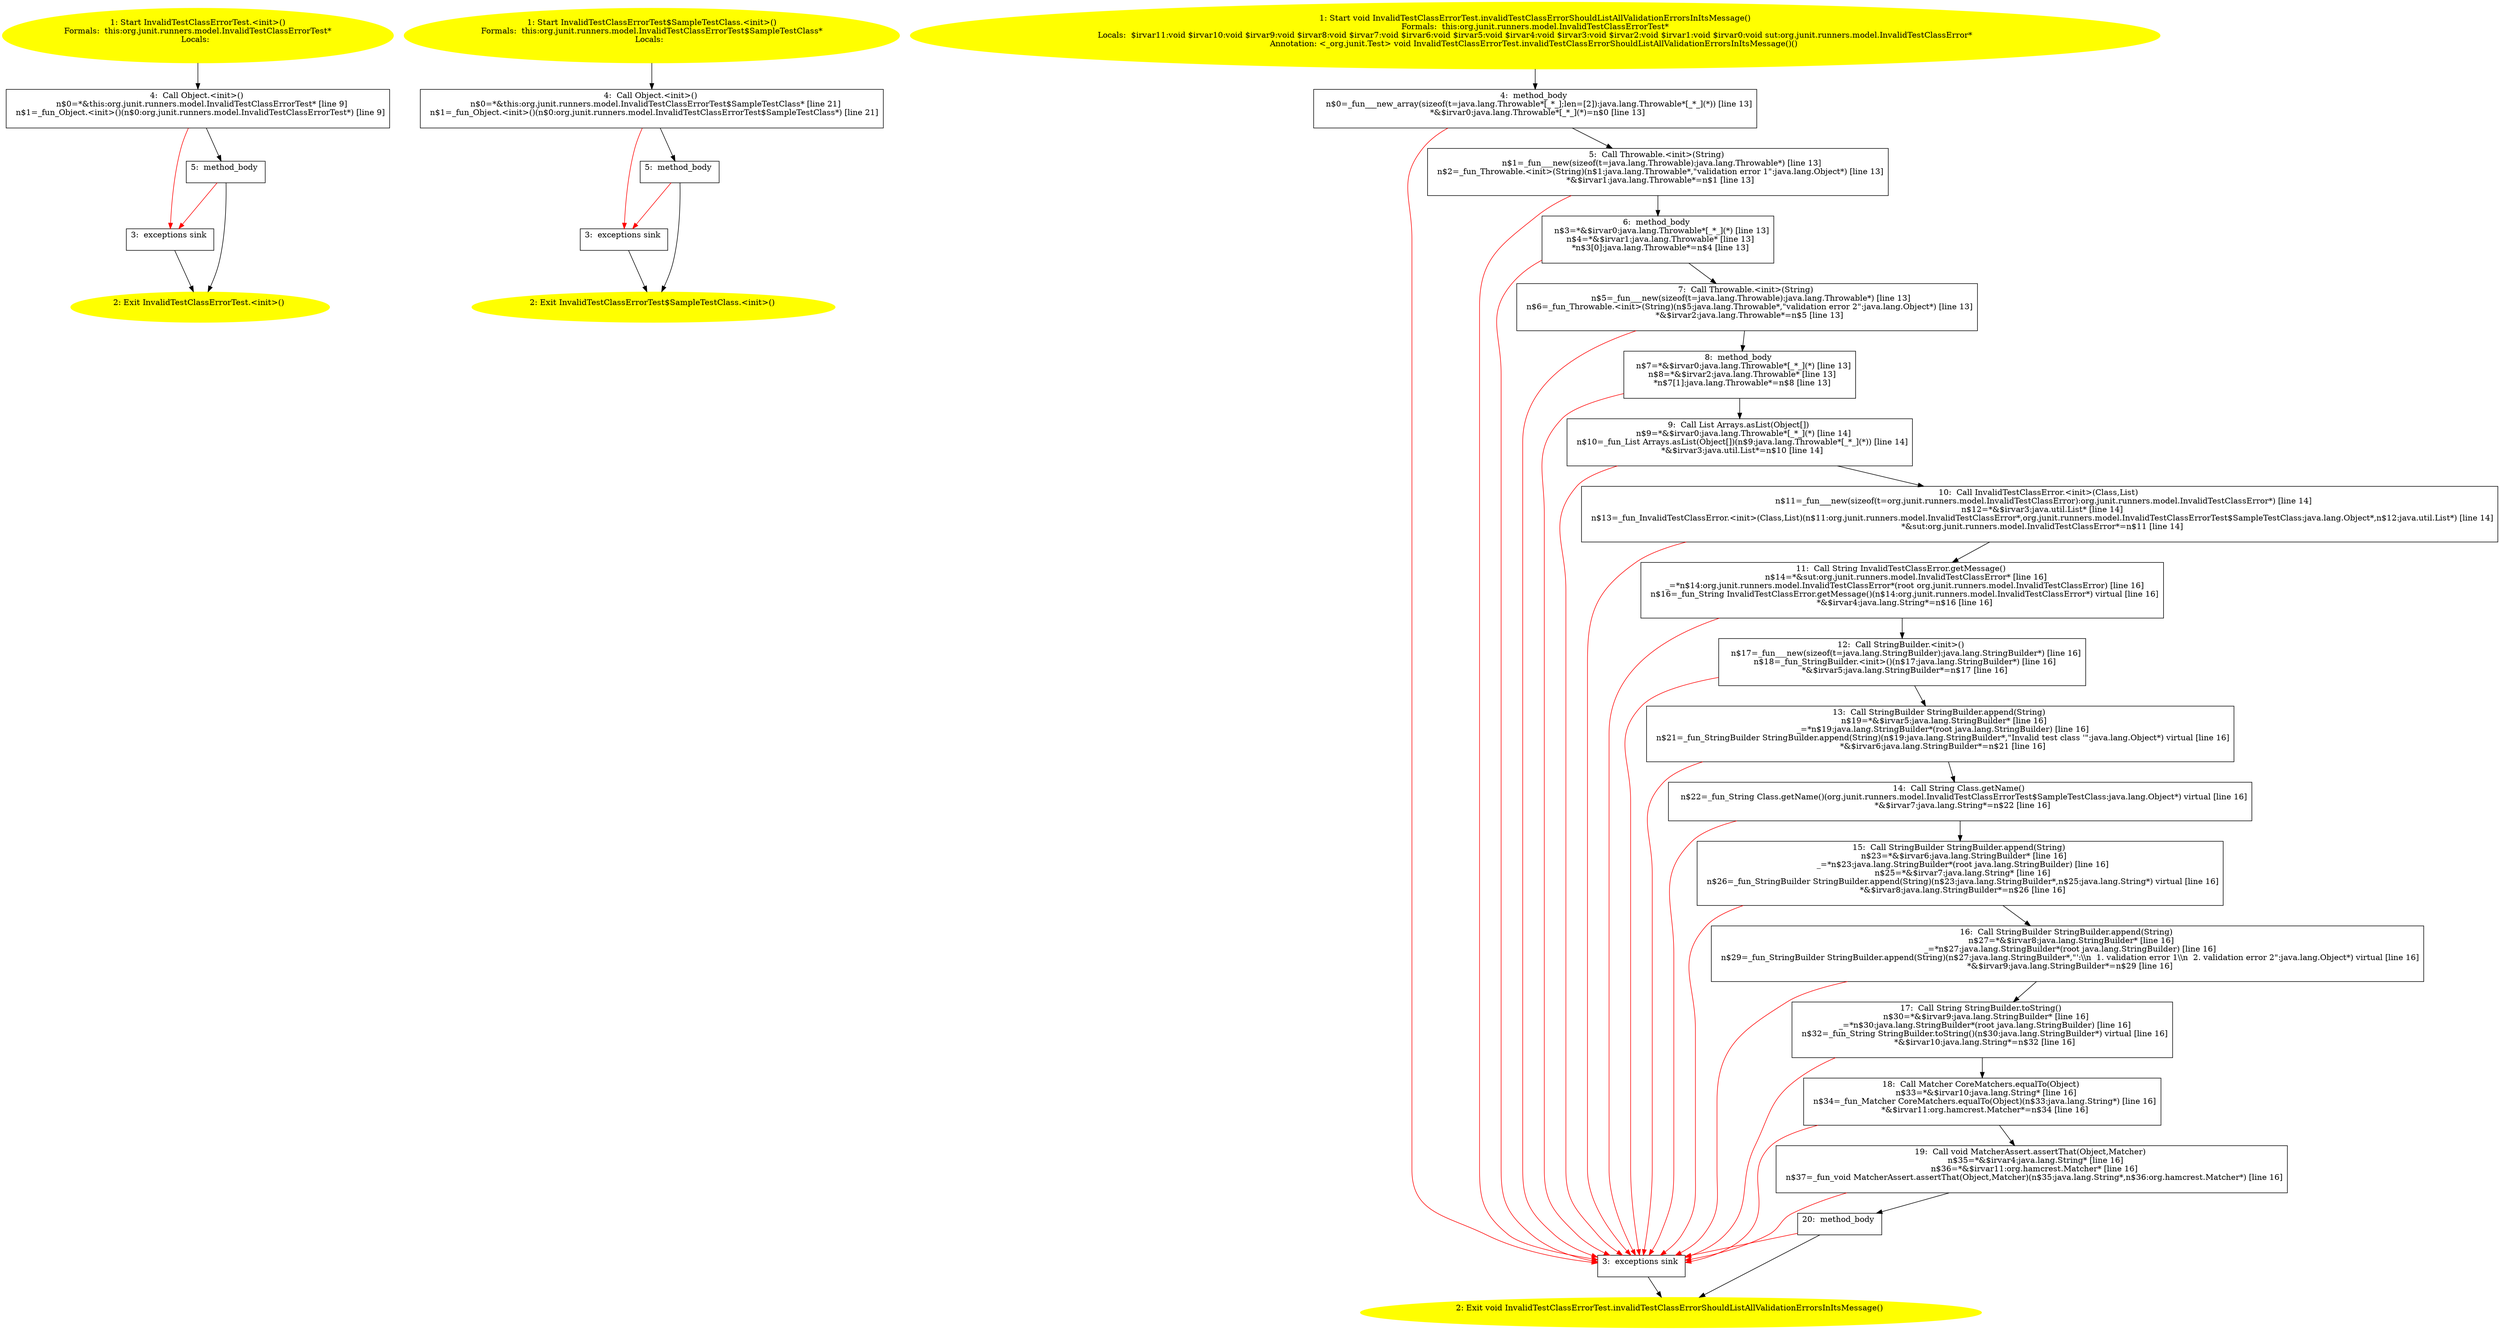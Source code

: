/* @generated */
digraph cfg {
"org.junit.runners.model.InvalidTestClassErrorTest.<init>().6fae318a5f875be4ba6f624f98f13435_1" [label="1: Start InvalidTestClassErrorTest.<init>()\nFormals:  this:org.junit.runners.model.InvalidTestClassErrorTest*\nLocals:  \n  " color=yellow style=filled]
	

	 "org.junit.runners.model.InvalidTestClassErrorTest.<init>().6fae318a5f875be4ba6f624f98f13435_1" -> "org.junit.runners.model.InvalidTestClassErrorTest.<init>().6fae318a5f875be4ba6f624f98f13435_4" ;
"org.junit.runners.model.InvalidTestClassErrorTest.<init>().6fae318a5f875be4ba6f624f98f13435_2" [label="2: Exit InvalidTestClassErrorTest.<init>() \n  " color=yellow style=filled]
	

"org.junit.runners.model.InvalidTestClassErrorTest.<init>().6fae318a5f875be4ba6f624f98f13435_3" [label="3:  exceptions sink \n  " shape="box"]
	

	 "org.junit.runners.model.InvalidTestClassErrorTest.<init>().6fae318a5f875be4ba6f624f98f13435_3" -> "org.junit.runners.model.InvalidTestClassErrorTest.<init>().6fae318a5f875be4ba6f624f98f13435_2" ;
"org.junit.runners.model.InvalidTestClassErrorTest.<init>().6fae318a5f875be4ba6f624f98f13435_4" [label="4:  Call Object.<init>() \n   n$0=*&this:org.junit.runners.model.InvalidTestClassErrorTest* [line 9]\n  n$1=_fun_Object.<init>()(n$0:org.junit.runners.model.InvalidTestClassErrorTest*) [line 9]\n " shape="box"]
	

	 "org.junit.runners.model.InvalidTestClassErrorTest.<init>().6fae318a5f875be4ba6f624f98f13435_4" -> "org.junit.runners.model.InvalidTestClassErrorTest.<init>().6fae318a5f875be4ba6f624f98f13435_5" ;
	 "org.junit.runners.model.InvalidTestClassErrorTest.<init>().6fae318a5f875be4ba6f624f98f13435_4" -> "org.junit.runners.model.InvalidTestClassErrorTest.<init>().6fae318a5f875be4ba6f624f98f13435_3" [color="red" ];
"org.junit.runners.model.InvalidTestClassErrorTest.<init>().6fae318a5f875be4ba6f624f98f13435_5" [label="5:  method_body \n  " shape="box"]
	

	 "org.junit.runners.model.InvalidTestClassErrorTest.<init>().6fae318a5f875be4ba6f624f98f13435_5" -> "org.junit.runners.model.InvalidTestClassErrorTest.<init>().6fae318a5f875be4ba6f624f98f13435_2" ;
	 "org.junit.runners.model.InvalidTestClassErrorTest.<init>().6fae318a5f875be4ba6f624f98f13435_5" -> "org.junit.runners.model.InvalidTestClassErrorTest.<init>().6fae318a5f875be4ba6f624f98f13435_3" [color="red" ];
"org.junit.runners.model.InvalidTestClassErrorTest$SampleTestClass.<init>().7be0596aa711c6c6c625a3ccc49aacd8_1" [label="1: Start InvalidTestClassErrorTest$SampleTestClass.<init>()\nFormals:  this:org.junit.runners.model.InvalidTestClassErrorTest$SampleTestClass*\nLocals:  \n  " color=yellow style=filled]
	

	 "org.junit.runners.model.InvalidTestClassErrorTest$SampleTestClass.<init>().7be0596aa711c6c6c625a3ccc49aacd8_1" -> "org.junit.runners.model.InvalidTestClassErrorTest$SampleTestClass.<init>().7be0596aa711c6c6c625a3ccc49aacd8_4" ;
"org.junit.runners.model.InvalidTestClassErrorTest$SampleTestClass.<init>().7be0596aa711c6c6c625a3ccc49aacd8_2" [label="2: Exit InvalidTestClassErrorTest$SampleTestClass.<init>() \n  " color=yellow style=filled]
	

"org.junit.runners.model.InvalidTestClassErrorTest$SampleTestClass.<init>().7be0596aa711c6c6c625a3ccc49aacd8_3" [label="3:  exceptions sink \n  " shape="box"]
	

	 "org.junit.runners.model.InvalidTestClassErrorTest$SampleTestClass.<init>().7be0596aa711c6c6c625a3ccc49aacd8_3" -> "org.junit.runners.model.InvalidTestClassErrorTest$SampleTestClass.<init>().7be0596aa711c6c6c625a3ccc49aacd8_2" ;
"org.junit.runners.model.InvalidTestClassErrorTest$SampleTestClass.<init>().7be0596aa711c6c6c625a3ccc49aacd8_4" [label="4:  Call Object.<init>() \n   n$0=*&this:org.junit.runners.model.InvalidTestClassErrorTest$SampleTestClass* [line 21]\n  n$1=_fun_Object.<init>()(n$0:org.junit.runners.model.InvalidTestClassErrorTest$SampleTestClass*) [line 21]\n " shape="box"]
	

	 "org.junit.runners.model.InvalidTestClassErrorTest$SampleTestClass.<init>().7be0596aa711c6c6c625a3ccc49aacd8_4" -> "org.junit.runners.model.InvalidTestClassErrorTest$SampleTestClass.<init>().7be0596aa711c6c6c625a3ccc49aacd8_5" ;
	 "org.junit.runners.model.InvalidTestClassErrorTest$SampleTestClass.<init>().7be0596aa711c6c6c625a3ccc49aacd8_4" -> "org.junit.runners.model.InvalidTestClassErrorTest$SampleTestClass.<init>().7be0596aa711c6c6c625a3ccc49aacd8_3" [color="red" ];
"org.junit.runners.model.InvalidTestClassErrorTest$SampleTestClass.<init>().7be0596aa711c6c6c625a3ccc49aacd8_5" [label="5:  method_body \n  " shape="box"]
	

	 "org.junit.runners.model.InvalidTestClassErrorTest$SampleTestClass.<init>().7be0596aa711c6c6c625a3ccc49aacd8_5" -> "org.junit.runners.model.InvalidTestClassErrorTest$SampleTestClass.<init>().7be0596aa711c6c6c625a3ccc49aacd8_2" ;
	 "org.junit.runners.model.InvalidTestClassErrorTest$SampleTestClass.<init>().7be0596aa711c6c6c625a3ccc49aacd8_5" -> "org.junit.runners.model.InvalidTestClassErrorTest$SampleTestClass.<init>().7be0596aa711c6c6c625a3ccc49aacd8_3" [color="red" ];
"org.junit.runners.model.InvalidTestClassErrorTest.invalidTestClassErrorShouldListAllValidationErrors.6db9ecf968760542c887d2c39ac71b3b_1" [label="1: Start void InvalidTestClassErrorTest.invalidTestClassErrorShouldListAllValidationErrorsInItsMessage()\nFormals:  this:org.junit.runners.model.InvalidTestClassErrorTest*\nLocals:  $irvar11:void $irvar10:void $irvar9:void $irvar8:void $irvar7:void $irvar6:void $irvar5:void $irvar4:void $irvar3:void $irvar2:void $irvar1:void $irvar0:void sut:org.junit.runners.model.InvalidTestClassError*\nAnnotation: <_org.junit.Test> void InvalidTestClassErrorTest.invalidTestClassErrorShouldListAllValidationErrorsInItsMessage()() \n  " color=yellow style=filled]
	

	 "org.junit.runners.model.InvalidTestClassErrorTest.invalidTestClassErrorShouldListAllValidationErrors.6db9ecf968760542c887d2c39ac71b3b_1" -> "org.junit.runners.model.InvalidTestClassErrorTest.invalidTestClassErrorShouldListAllValidationErrors.6db9ecf968760542c887d2c39ac71b3b_4" ;
"org.junit.runners.model.InvalidTestClassErrorTest.invalidTestClassErrorShouldListAllValidationErrors.6db9ecf968760542c887d2c39ac71b3b_2" [label="2: Exit void InvalidTestClassErrorTest.invalidTestClassErrorShouldListAllValidationErrorsInItsMessage() \n  " color=yellow style=filled]
	

"org.junit.runners.model.InvalidTestClassErrorTest.invalidTestClassErrorShouldListAllValidationErrors.6db9ecf968760542c887d2c39ac71b3b_3" [label="3:  exceptions sink \n  " shape="box"]
	

	 "org.junit.runners.model.InvalidTestClassErrorTest.invalidTestClassErrorShouldListAllValidationErrors.6db9ecf968760542c887d2c39ac71b3b_3" -> "org.junit.runners.model.InvalidTestClassErrorTest.invalidTestClassErrorShouldListAllValidationErrors.6db9ecf968760542c887d2c39ac71b3b_2" ;
"org.junit.runners.model.InvalidTestClassErrorTest.invalidTestClassErrorShouldListAllValidationErrors.6db9ecf968760542c887d2c39ac71b3b_4" [label="4:  method_body \n   n$0=_fun___new_array(sizeof(t=java.lang.Throwable*[_*_];len=[2]):java.lang.Throwable*[_*_](*)) [line 13]\n  *&$irvar0:java.lang.Throwable*[_*_](*)=n$0 [line 13]\n " shape="box"]
	

	 "org.junit.runners.model.InvalidTestClassErrorTest.invalidTestClassErrorShouldListAllValidationErrors.6db9ecf968760542c887d2c39ac71b3b_4" -> "org.junit.runners.model.InvalidTestClassErrorTest.invalidTestClassErrorShouldListAllValidationErrors.6db9ecf968760542c887d2c39ac71b3b_5" ;
	 "org.junit.runners.model.InvalidTestClassErrorTest.invalidTestClassErrorShouldListAllValidationErrors.6db9ecf968760542c887d2c39ac71b3b_4" -> "org.junit.runners.model.InvalidTestClassErrorTest.invalidTestClassErrorShouldListAllValidationErrors.6db9ecf968760542c887d2c39ac71b3b_3" [color="red" ];
"org.junit.runners.model.InvalidTestClassErrorTest.invalidTestClassErrorShouldListAllValidationErrors.6db9ecf968760542c887d2c39ac71b3b_5" [label="5:  Call Throwable.<init>(String) \n   n$1=_fun___new(sizeof(t=java.lang.Throwable):java.lang.Throwable*) [line 13]\n  n$2=_fun_Throwable.<init>(String)(n$1:java.lang.Throwable*,\"validation error 1\":java.lang.Object*) [line 13]\n  *&$irvar1:java.lang.Throwable*=n$1 [line 13]\n " shape="box"]
	

	 "org.junit.runners.model.InvalidTestClassErrorTest.invalidTestClassErrorShouldListAllValidationErrors.6db9ecf968760542c887d2c39ac71b3b_5" -> "org.junit.runners.model.InvalidTestClassErrorTest.invalidTestClassErrorShouldListAllValidationErrors.6db9ecf968760542c887d2c39ac71b3b_6" ;
	 "org.junit.runners.model.InvalidTestClassErrorTest.invalidTestClassErrorShouldListAllValidationErrors.6db9ecf968760542c887d2c39ac71b3b_5" -> "org.junit.runners.model.InvalidTestClassErrorTest.invalidTestClassErrorShouldListAllValidationErrors.6db9ecf968760542c887d2c39ac71b3b_3" [color="red" ];
"org.junit.runners.model.InvalidTestClassErrorTest.invalidTestClassErrorShouldListAllValidationErrors.6db9ecf968760542c887d2c39ac71b3b_6" [label="6:  method_body \n   n$3=*&$irvar0:java.lang.Throwable*[_*_](*) [line 13]\n  n$4=*&$irvar1:java.lang.Throwable* [line 13]\n  *n$3[0]:java.lang.Throwable*=n$4 [line 13]\n " shape="box"]
	

	 "org.junit.runners.model.InvalidTestClassErrorTest.invalidTestClassErrorShouldListAllValidationErrors.6db9ecf968760542c887d2c39ac71b3b_6" -> "org.junit.runners.model.InvalidTestClassErrorTest.invalidTestClassErrorShouldListAllValidationErrors.6db9ecf968760542c887d2c39ac71b3b_7" ;
	 "org.junit.runners.model.InvalidTestClassErrorTest.invalidTestClassErrorShouldListAllValidationErrors.6db9ecf968760542c887d2c39ac71b3b_6" -> "org.junit.runners.model.InvalidTestClassErrorTest.invalidTestClassErrorShouldListAllValidationErrors.6db9ecf968760542c887d2c39ac71b3b_3" [color="red" ];
"org.junit.runners.model.InvalidTestClassErrorTest.invalidTestClassErrorShouldListAllValidationErrors.6db9ecf968760542c887d2c39ac71b3b_7" [label="7:  Call Throwable.<init>(String) \n   n$5=_fun___new(sizeof(t=java.lang.Throwable):java.lang.Throwable*) [line 13]\n  n$6=_fun_Throwable.<init>(String)(n$5:java.lang.Throwable*,\"validation error 2\":java.lang.Object*) [line 13]\n  *&$irvar2:java.lang.Throwable*=n$5 [line 13]\n " shape="box"]
	

	 "org.junit.runners.model.InvalidTestClassErrorTest.invalidTestClassErrorShouldListAllValidationErrors.6db9ecf968760542c887d2c39ac71b3b_7" -> "org.junit.runners.model.InvalidTestClassErrorTest.invalidTestClassErrorShouldListAllValidationErrors.6db9ecf968760542c887d2c39ac71b3b_8" ;
	 "org.junit.runners.model.InvalidTestClassErrorTest.invalidTestClassErrorShouldListAllValidationErrors.6db9ecf968760542c887d2c39ac71b3b_7" -> "org.junit.runners.model.InvalidTestClassErrorTest.invalidTestClassErrorShouldListAllValidationErrors.6db9ecf968760542c887d2c39ac71b3b_3" [color="red" ];
"org.junit.runners.model.InvalidTestClassErrorTest.invalidTestClassErrorShouldListAllValidationErrors.6db9ecf968760542c887d2c39ac71b3b_8" [label="8:  method_body \n   n$7=*&$irvar0:java.lang.Throwable*[_*_](*) [line 13]\n  n$8=*&$irvar2:java.lang.Throwable* [line 13]\n  *n$7[1]:java.lang.Throwable*=n$8 [line 13]\n " shape="box"]
	

	 "org.junit.runners.model.InvalidTestClassErrorTest.invalidTestClassErrorShouldListAllValidationErrors.6db9ecf968760542c887d2c39ac71b3b_8" -> "org.junit.runners.model.InvalidTestClassErrorTest.invalidTestClassErrorShouldListAllValidationErrors.6db9ecf968760542c887d2c39ac71b3b_9" ;
	 "org.junit.runners.model.InvalidTestClassErrorTest.invalidTestClassErrorShouldListAllValidationErrors.6db9ecf968760542c887d2c39ac71b3b_8" -> "org.junit.runners.model.InvalidTestClassErrorTest.invalidTestClassErrorShouldListAllValidationErrors.6db9ecf968760542c887d2c39ac71b3b_3" [color="red" ];
"org.junit.runners.model.InvalidTestClassErrorTest.invalidTestClassErrorShouldListAllValidationErrors.6db9ecf968760542c887d2c39ac71b3b_9" [label="9:  Call List Arrays.asList(Object[]) \n   n$9=*&$irvar0:java.lang.Throwable*[_*_](*) [line 14]\n  n$10=_fun_List Arrays.asList(Object[])(n$9:java.lang.Throwable*[_*_](*)) [line 14]\n  *&$irvar3:java.util.List*=n$10 [line 14]\n " shape="box"]
	

	 "org.junit.runners.model.InvalidTestClassErrorTest.invalidTestClassErrorShouldListAllValidationErrors.6db9ecf968760542c887d2c39ac71b3b_9" -> "org.junit.runners.model.InvalidTestClassErrorTest.invalidTestClassErrorShouldListAllValidationErrors.6db9ecf968760542c887d2c39ac71b3b_10" ;
	 "org.junit.runners.model.InvalidTestClassErrorTest.invalidTestClassErrorShouldListAllValidationErrors.6db9ecf968760542c887d2c39ac71b3b_9" -> "org.junit.runners.model.InvalidTestClassErrorTest.invalidTestClassErrorShouldListAllValidationErrors.6db9ecf968760542c887d2c39ac71b3b_3" [color="red" ];
"org.junit.runners.model.InvalidTestClassErrorTest.invalidTestClassErrorShouldListAllValidationErrors.6db9ecf968760542c887d2c39ac71b3b_10" [label="10:  Call InvalidTestClassError.<init>(Class,List) \n   n$11=_fun___new(sizeof(t=org.junit.runners.model.InvalidTestClassError):org.junit.runners.model.InvalidTestClassError*) [line 14]\n  n$12=*&$irvar3:java.util.List* [line 14]\n  n$13=_fun_InvalidTestClassError.<init>(Class,List)(n$11:org.junit.runners.model.InvalidTestClassError*,org.junit.runners.model.InvalidTestClassErrorTest$SampleTestClass:java.lang.Object*,n$12:java.util.List*) [line 14]\n  *&sut:org.junit.runners.model.InvalidTestClassError*=n$11 [line 14]\n " shape="box"]
	

	 "org.junit.runners.model.InvalidTestClassErrorTest.invalidTestClassErrorShouldListAllValidationErrors.6db9ecf968760542c887d2c39ac71b3b_10" -> "org.junit.runners.model.InvalidTestClassErrorTest.invalidTestClassErrorShouldListAllValidationErrors.6db9ecf968760542c887d2c39ac71b3b_11" ;
	 "org.junit.runners.model.InvalidTestClassErrorTest.invalidTestClassErrorShouldListAllValidationErrors.6db9ecf968760542c887d2c39ac71b3b_10" -> "org.junit.runners.model.InvalidTestClassErrorTest.invalidTestClassErrorShouldListAllValidationErrors.6db9ecf968760542c887d2c39ac71b3b_3" [color="red" ];
"org.junit.runners.model.InvalidTestClassErrorTest.invalidTestClassErrorShouldListAllValidationErrors.6db9ecf968760542c887d2c39ac71b3b_11" [label="11:  Call String InvalidTestClassError.getMessage() \n   n$14=*&sut:org.junit.runners.model.InvalidTestClassError* [line 16]\n  _=*n$14:org.junit.runners.model.InvalidTestClassError*(root org.junit.runners.model.InvalidTestClassError) [line 16]\n  n$16=_fun_String InvalidTestClassError.getMessage()(n$14:org.junit.runners.model.InvalidTestClassError*) virtual [line 16]\n  *&$irvar4:java.lang.String*=n$16 [line 16]\n " shape="box"]
	

	 "org.junit.runners.model.InvalidTestClassErrorTest.invalidTestClassErrorShouldListAllValidationErrors.6db9ecf968760542c887d2c39ac71b3b_11" -> "org.junit.runners.model.InvalidTestClassErrorTest.invalidTestClassErrorShouldListAllValidationErrors.6db9ecf968760542c887d2c39ac71b3b_12" ;
	 "org.junit.runners.model.InvalidTestClassErrorTest.invalidTestClassErrorShouldListAllValidationErrors.6db9ecf968760542c887d2c39ac71b3b_11" -> "org.junit.runners.model.InvalidTestClassErrorTest.invalidTestClassErrorShouldListAllValidationErrors.6db9ecf968760542c887d2c39ac71b3b_3" [color="red" ];
"org.junit.runners.model.InvalidTestClassErrorTest.invalidTestClassErrorShouldListAllValidationErrors.6db9ecf968760542c887d2c39ac71b3b_12" [label="12:  Call StringBuilder.<init>() \n   n$17=_fun___new(sizeof(t=java.lang.StringBuilder):java.lang.StringBuilder*) [line 16]\n  n$18=_fun_StringBuilder.<init>()(n$17:java.lang.StringBuilder*) [line 16]\n  *&$irvar5:java.lang.StringBuilder*=n$17 [line 16]\n " shape="box"]
	

	 "org.junit.runners.model.InvalidTestClassErrorTest.invalidTestClassErrorShouldListAllValidationErrors.6db9ecf968760542c887d2c39ac71b3b_12" -> "org.junit.runners.model.InvalidTestClassErrorTest.invalidTestClassErrorShouldListAllValidationErrors.6db9ecf968760542c887d2c39ac71b3b_13" ;
	 "org.junit.runners.model.InvalidTestClassErrorTest.invalidTestClassErrorShouldListAllValidationErrors.6db9ecf968760542c887d2c39ac71b3b_12" -> "org.junit.runners.model.InvalidTestClassErrorTest.invalidTestClassErrorShouldListAllValidationErrors.6db9ecf968760542c887d2c39ac71b3b_3" [color="red" ];
"org.junit.runners.model.InvalidTestClassErrorTest.invalidTestClassErrorShouldListAllValidationErrors.6db9ecf968760542c887d2c39ac71b3b_13" [label="13:  Call StringBuilder StringBuilder.append(String) \n   n$19=*&$irvar5:java.lang.StringBuilder* [line 16]\n  _=*n$19:java.lang.StringBuilder*(root java.lang.StringBuilder) [line 16]\n  n$21=_fun_StringBuilder StringBuilder.append(String)(n$19:java.lang.StringBuilder*,\"Invalid test class '\":java.lang.Object*) virtual [line 16]\n  *&$irvar6:java.lang.StringBuilder*=n$21 [line 16]\n " shape="box"]
	

	 "org.junit.runners.model.InvalidTestClassErrorTest.invalidTestClassErrorShouldListAllValidationErrors.6db9ecf968760542c887d2c39ac71b3b_13" -> "org.junit.runners.model.InvalidTestClassErrorTest.invalidTestClassErrorShouldListAllValidationErrors.6db9ecf968760542c887d2c39ac71b3b_14" ;
	 "org.junit.runners.model.InvalidTestClassErrorTest.invalidTestClassErrorShouldListAllValidationErrors.6db9ecf968760542c887d2c39ac71b3b_13" -> "org.junit.runners.model.InvalidTestClassErrorTest.invalidTestClassErrorShouldListAllValidationErrors.6db9ecf968760542c887d2c39ac71b3b_3" [color="red" ];
"org.junit.runners.model.InvalidTestClassErrorTest.invalidTestClassErrorShouldListAllValidationErrors.6db9ecf968760542c887d2c39ac71b3b_14" [label="14:  Call String Class.getName() \n   n$22=_fun_String Class.getName()(org.junit.runners.model.InvalidTestClassErrorTest$SampleTestClass:java.lang.Object*) virtual [line 16]\n  *&$irvar7:java.lang.String*=n$22 [line 16]\n " shape="box"]
	

	 "org.junit.runners.model.InvalidTestClassErrorTest.invalidTestClassErrorShouldListAllValidationErrors.6db9ecf968760542c887d2c39ac71b3b_14" -> "org.junit.runners.model.InvalidTestClassErrorTest.invalidTestClassErrorShouldListAllValidationErrors.6db9ecf968760542c887d2c39ac71b3b_15" ;
	 "org.junit.runners.model.InvalidTestClassErrorTest.invalidTestClassErrorShouldListAllValidationErrors.6db9ecf968760542c887d2c39ac71b3b_14" -> "org.junit.runners.model.InvalidTestClassErrorTest.invalidTestClassErrorShouldListAllValidationErrors.6db9ecf968760542c887d2c39ac71b3b_3" [color="red" ];
"org.junit.runners.model.InvalidTestClassErrorTest.invalidTestClassErrorShouldListAllValidationErrors.6db9ecf968760542c887d2c39ac71b3b_15" [label="15:  Call StringBuilder StringBuilder.append(String) \n   n$23=*&$irvar6:java.lang.StringBuilder* [line 16]\n  _=*n$23:java.lang.StringBuilder*(root java.lang.StringBuilder) [line 16]\n  n$25=*&$irvar7:java.lang.String* [line 16]\n  n$26=_fun_StringBuilder StringBuilder.append(String)(n$23:java.lang.StringBuilder*,n$25:java.lang.String*) virtual [line 16]\n  *&$irvar8:java.lang.StringBuilder*=n$26 [line 16]\n " shape="box"]
	

	 "org.junit.runners.model.InvalidTestClassErrorTest.invalidTestClassErrorShouldListAllValidationErrors.6db9ecf968760542c887d2c39ac71b3b_15" -> "org.junit.runners.model.InvalidTestClassErrorTest.invalidTestClassErrorShouldListAllValidationErrors.6db9ecf968760542c887d2c39ac71b3b_16" ;
	 "org.junit.runners.model.InvalidTestClassErrorTest.invalidTestClassErrorShouldListAllValidationErrors.6db9ecf968760542c887d2c39ac71b3b_15" -> "org.junit.runners.model.InvalidTestClassErrorTest.invalidTestClassErrorShouldListAllValidationErrors.6db9ecf968760542c887d2c39ac71b3b_3" [color="red" ];
"org.junit.runners.model.InvalidTestClassErrorTest.invalidTestClassErrorShouldListAllValidationErrors.6db9ecf968760542c887d2c39ac71b3b_16" [label="16:  Call StringBuilder StringBuilder.append(String) \n   n$27=*&$irvar8:java.lang.StringBuilder* [line 16]\n  _=*n$27:java.lang.StringBuilder*(root java.lang.StringBuilder) [line 16]\n  n$29=_fun_StringBuilder StringBuilder.append(String)(n$27:java.lang.StringBuilder*,\"':\\\\n  1. validation error 1\\\\n  2. validation error 2\":java.lang.Object*) virtual [line 16]\n  *&$irvar9:java.lang.StringBuilder*=n$29 [line 16]\n " shape="box"]
	

	 "org.junit.runners.model.InvalidTestClassErrorTest.invalidTestClassErrorShouldListAllValidationErrors.6db9ecf968760542c887d2c39ac71b3b_16" -> "org.junit.runners.model.InvalidTestClassErrorTest.invalidTestClassErrorShouldListAllValidationErrors.6db9ecf968760542c887d2c39ac71b3b_17" ;
	 "org.junit.runners.model.InvalidTestClassErrorTest.invalidTestClassErrorShouldListAllValidationErrors.6db9ecf968760542c887d2c39ac71b3b_16" -> "org.junit.runners.model.InvalidTestClassErrorTest.invalidTestClassErrorShouldListAllValidationErrors.6db9ecf968760542c887d2c39ac71b3b_3" [color="red" ];
"org.junit.runners.model.InvalidTestClassErrorTest.invalidTestClassErrorShouldListAllValidationErrors.6db9ecf968760542c887d2c39ac71b3b_17" [label="17:  Call String StringBuilder.toString() \n   n$30=*&$irvar9:java.lang.StringBuilder* [line 16]\n  _=*n$30:java.lang.StringBuilder*(root java.lang.StringBuilder) [line 16]\n  n$32=_fun_String StringBuilder.toString()(n$30:java.lang.StringBuilder*) virtual [line 16]\n  *&$irvar10:java.lang.String*=n$32 [line 16]\n " shape="box"]
	

	 "org.junit.runners.model.InvalidTestClassErrorTest.invalidTestClassErrorShouldListAllValidationErrors.6db9ecf968760542c887d2c39ac71b3b_17" -> "org.junit.runners.model.InvalidTestClassErrorTest.invalidTestClassErrorShouldListAllValidationErrors.6db9ecf968760542c887d2c39ac71b3b_18" ;
	 "org.junit.runners.model.InvalidTestClassErrorTest.invalidTestClassErrorShouldListAllValidationErrors.6db9ecf968760542c887d2c39ac71b3b_17" -> "org.junit.runners.model.InvalidTestClassErrorTest.invalidTestClassErrorShouldListAllValidationErrors.6db9ecf968760542c887d2c39ac71b3b_3" [color="red" ];
"org.junit.runners.model.InvalidTestClassErrorTest.invalidTestClassErrorShouldListAllValidationErrors.6db9ecf968760542c887d2c39ac71b3b_18" [label="18:  Call Matcher CoreMatchers.equalTo(Object) \n   n$33=*&$irvar10:java.lang.String* [line 16]\n  n$34=_fun_Matcher CoreMatchers.equalTo(Object)(n$33:java.lang.String*) [line 16]\n  *&$irvar11:org.hamcrest.Matcher*=n$34 [line 16]\n " shape="box"]
	

	 "org.junit.runners.model.InvalidTestClassErrorTest.invalidTestClassErrorShouldListAllValidationErrors.6db9ecf968760542c887d2c39ac71b3b_18" -> "org.junit.runners.model.InvalidTestClassErrorTest.invalidTestClassErrorShouldListAllValidationErrors.6db9ecf968760542c887d2c39ac71b3b_19" ;
	 "org.junit.runners.model.InvalidTestClassErrorTest.invalidTestClassErrorShouldListAllValidationErrors.6db9ecf968760542c887d2c39ac71b3b_18" -> "org.junit.runners.model.InvalidTestClassErrorTest.invalidTestClassErrorShouldListAllValidationErrors.6db9ecf968760542c887d2c39ac71b3b_3" [color="red" ];
"org.junit.runners.model.InvalidTestClassErrorTest.invalidTestClassErrorShouldListAllValidationErrors.6db9ecf968760542c887d2c39ac71b3b_19" [label="19:  Call void MatcherAssert.assertThat(Object,Matcher) \n   n$35=*&$irvar4:java.lang.String* [line 16]\n  n$36=*&$irvar11:org.hamcrest.Matcher* [line 16]\n  n$37=_fun_void MatcherAssert.assertThat(Object,Matcher)(n$35:java.lang.String*,n$36:org.hamcrest.Matcher*) [line 16]\n " shape="box"]
	

	 "org.junit.runners.model.InvalidTestClassErrorTest.invalidTestClassErrorShouldListAllValidationErrors.6db9ecf968760542c887d2c39ac71b3b_19" -> "org.junit.runners.model.InvalidTestClassErrorTest.invalidTestClassErrorShouldListAllValidationErrors.6db9ecf968760542c887d2c39ac71b3b_20" ;
	 "org.junit.runners.model.InvalidTestClassErrorTest.invalidTestClassErrorShouldListAllValidationErrors.6db9ecf968760542c887d2c39ac71b3b_19" -> "org.junit.runners.model.InvalidTestClassErrorTest.invalidTestClassErrorShouldListAllValidationErrors.6db9ecf968760542c887d2c39ac71b3b_3" [color="red" ];
"org.junit.runners.model.InvalidTestClassErrorTest.invalidTestClassErrorShouldListAllValidationErrors.6db9ecf968760542c887d2c39ac71b3b_20" [label="20:  method_body \n  " shape="box"]
	

	 "org.junit.runners.model.InvalidTestClassErrorTest.invalidTestClassErrorShouldListAllValidationErrors.6db9ecf968760542c887d2c39ac71b3b_20" -> "org.junit.runners.model.InvalidTestClassErrorTest.invalidTestClassErrorShouldListAllValidationErrors.6db9ecf968760542c887d2c39ac71b3b_2" ;
	 "org.junit.runners.model.InvalidTestClassErrorTest.invalidTestClassErrorShouldListAllValidationErrors.6db9ecf968760542c887d2c39ac71b3b_20" -> "org.junit.runners.model.InvalidTestClassErrorTest.invalidTestClassErrorShouldListAllValidationErrors.6db9ecf968760542c887d2c39ac71b3b_3" [color="red" ];
}
